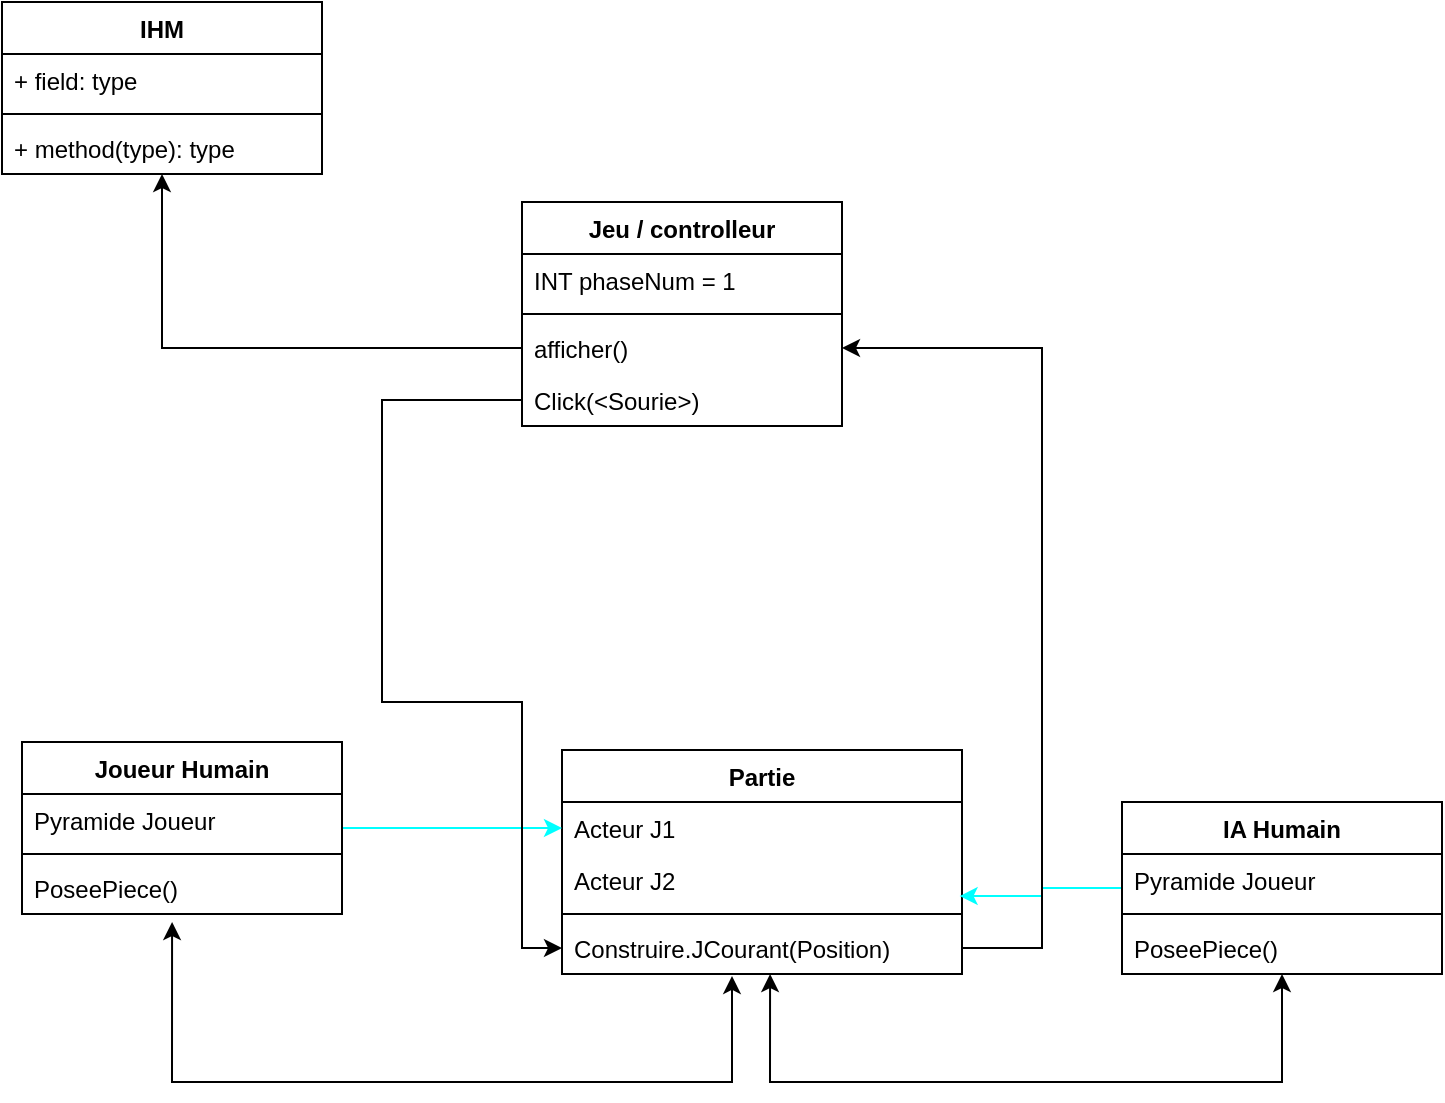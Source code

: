 <mxfile version="18.0.5" type="github">
  <diagram id="k4AWwD-BkaWZz8nH45wz" name="Page-1">
    <mxGraphModel dx="1662" dy="762" grid="1" gridSize="10" guides="1" tooltips="1" connect="1" arrows="1" fold="1" page="1" pageScale="1" pageWidth="827" pageHeight="1169" math="0" shadow="0">
      <root>
        <mxCell id="0" />
        <mxCell id="1" parent="0" />
        <mxCell id="-hXQ8v1JESoCHEj9EX4a-6" value="Partie" style="swimlane;fontStyle=1;align=center;verticalAlign=top;childLayout=stackLayout;horizontal=1;startSize=26;horizontalStack=0;resizeParent=1;resizeParentMax=0;resizeLast=0;collapsible=1;marginBottom=0;" parent="1" vertex="1">
          <mxGeometry x="310" y="424" width="200" height="112" as="geometry" />
        </mxCell>
        <mxCell id="-hXQ8v1JESoCHEj9EX4a-7" value="Acteur J1" style="text;strokeColor=none;fillColor=none;align=left;verticalAlign=top;spacingLeft=4;spacingRight=4;overflow=hidden;rotatable=0;points=[[0,0.5],[1,0.5]];portConstraint=eastwest;" parent="-hXQ8v1JESoCHEj9EX4a-6" vertex="1">
          <mxGeometry y="26" width="200" height="26" as="geometry" />
        </mxCell>
        <mxCell id="-hXQ8v1JESoCHEj9EX4a-10" value="Acteur J2" style="text;strokeColor=none;fillColor=none;align=left;verticalAlign=top;spacingLeft=4;spacingRight=4;overflow=hidden;rotatable=0;points=[[0,0.5],[1,0.5]];portConstraint=eastwest;" parent="-hXQ8v1JESoCHEj9EX4a-6" vertex="1">
          <mxGeometry y="52" width="200" height="26" as="geometry" />
        </mxCell>
        <mxCell id="-hXQ8v1JESoCHEj9EX4a-8" value="" style="line;strokeWidth=1;fillColor=none;align=left;verticalAlign=middle;spacingTop=-1;spacingLeft=3;spacingRight=3;rotatable=0;labelPosition=right;points=[];portConstraint=eastwest;" parent="-hXQ8v1JESoCHEj9EX4a-6" vertex="1">
          <mxGeometry y="78" width="200" height="8" as="geometry" />
        </mxCell>
        <mxCell id="-hXQ8v1JESoCHEj9EX4a-9" value="Construire.JCourant(Position)" style="text;strokeColor=none;fillColor=none;align=left;verticalAlign=top;spacingLeft=4;spacingRight=4;overflow=hidden;rotatable=0;points=[[0,0.5],[1,0.5]];portConstraint=eastwest;" parent="-hXQ8v1JESoCHEj9EX4a-6" vertex="1">
          <mxGeometry y="86" width="200" height="26" as="geometry" />
        </mxCell>
        <mxCell id="-hXQ8v1JESoCHEj9EX4a-11" value="IHM" style="swimlane;fontStyle=1;align=center;verticalAlign=top;childLayout=stackLayout;horizontal=1;startSize=26;horizontalStack=0;resizeParent=1;resizeParentMax=0;resizeLast=0;collapsible=1;marginBottom=0;" parent="1" vertex="1">
          <mxGeometry x="30" y="50" width="160" height="86" as="geometry" />
        </mxCell>
        <mxCell id="-hXQ8v1JESoCHEj9EX4a-12" value="+ field: type" style="text;strokeColor=none;fillColor=none;align=left;verticalAlign=top;spacingLeft=4;spacingRight=4;overflow=hidden;rotatable=0;points=[[0,0.5],[1,0.5]];portConstraint=eastwest;" parent="-hXQ8v1JESoCHEj9EX4a-11" vertex="1">
          <mxGeometry y="26" width="160" height="26" as="geometry" />
        </mxCell>
        <mxCell id="-hXQ8v1JESoCHEj9EX4a-13" value="" style="line;strokeWidth=1;fillColor=none;align=left;verticalAlign=middle;spacingTop=-1;spacingLeft=3;spacingRight=3;rotatable=0;labelPosition=right;points=[];portConstraint=eastwest;" parent="-hXQ8v1JESoCHEj9EX4a-11" vertex="1">
          <mxGeometry y="52" width="160" height="8" as="geometry" />
        </mxCell>
        <mxCell id="-hXQ8v1JESoCHEj9EX4a-14" value="+ method(type): type" style="text;strokeColor=none;fillColor=none;align=left;verticalAlign=top;spacingLeft=4;spacingRight=4;overflow=hidden;rotatable=0;points=[[0,0.5],[1,0.5]];portConstraint=eastwest;" parent="-hXQ8v1JESoCHEj9EX4a-11" vertex="1">
          <mxGeometry y="60" width="160" height="26" as="geometry" />
        </mxCell>
        <mxCell id="-hXQ8v1JESoCHEj9EX4a-19" style="edgeStyle=orthogonalEdgeStyle;rounded=0;orthogonalLoop=1;jettySize=auto;html=1;entryX=0;entryY=0.5;entryDx=0;entryDy=0;strokeColor=#00FFFF;" parent="1" source="-hXQ8v1JESoCHEj9EX4a-15" target="-hXQ8v1JESoCHEj9EX4a-7" edge="1">
          <mxGeometry relative="1" as="geometry">
            <Array as="points">
              <mxPoint x="210" y="463" />
              <mxPoint x="210" y="463" />
            </Array>
          </mxGeometry>
        </mxCell>
        <mxCell id="-hXQ8v1JESoCHEj9EX4a-15" value="Joueur Humain" style="swimlane;fontStyle=1;align=center;verticalAlign=top;childLayout=stackLayout;horizontal=1;startSize=26;horizontalStack=0;resizeParent=1;resizeParentMax=0;resizeLast=0;collapsible=1;marginBottom=0;" parent="1" vertex="1">
          <mxGeometry x="40" y="420" width="160" height="86" as="geometry" />
        </mxCell>
        <mxCell id="-hXQ8v1JESoCHEj9EX4a-16" value="Pyramide Joueur" style="text;strokeColor=none;fillColor=none;align=left;verticalAlign=top;spacingLeft=4;spacingRight=4;overflow=hidden;rotatable=0;points=[[0,0.5],[1,0.5]];portConstraint=eastwest;" parent="-hXQ8v1JESoCHEj9EX4a-15" vertex="1">
          <mxGeometry y="26" width="160" height="26" as="geometry" />
        </mxCell>
        <mxCell id="-hXQ8v1JESoCHEj9EX4a-17" value="" style="line;strokeWidth=1;fillColor=none;align=left;verticalAlign=middle;spacingTop=-1;spacingLeft=3;spacingRight=3;rotatable=0;labelPosition=right;points=[];portConstraint=eastwest;" parent="-hXQ8v1JESoCHEj9EX4a-15" vertex="1">
          <mxGeometry y="52" width="160" height="8" as="geometry" />
        </mxCell>
        <mxCell id="-hXQ8v1JESoCHEj9EX4a-18" value="PoseePiece()" style="text;strokeColor=none;fillColor=none;align=left;verticalAlign=top;spacingLeft=4;spacingRight=4;overflow=hidden;rotatable=0;points=[[0,0.5],[1,0.5]];portConstraint=eastwest;" parent="-hXQ8v1JESoCHEj9EX4a-15" vertex="1">
          <mxGeometry y="60" width="160" height="26" as="geometry" />
        </mxCell>
        <mxCell id="-hXQ8v1JESoCHEj9EX4a-24" style="edgeStyle=orthogonalEdgeStyle;rounded=0;orthogonalLoop=1;jettySize=auto;html=1;entryX=0.994;entryY=0.808;entryDx=0;entryDy=0;entryPerimeter=0;strokeColor=#00FFFF;" parent="1" source="-hXQ8v1JESoCHEj9EX4a-20" target="-hXQ8v1JESoCHEj9EX4a-10" edge="1">
          <mxGeometry relative="1" as="geometry" />
        </mxCell>
        <mxCell id="-hXQ8v1JESoCHEj9EX4a-20" value="IA Humain" style="swimlane;fontStyle=1;align=center;verticalAlign=top;childLayout=stackLayout;horizontal=1;startSize=26;horizontalStack=0;resizeParent=1;resizeParentMax=0;resizeLast=0;collapsible=1;marginBottom=0;" parent="1" vertex="1">
          <mxGeometry x="590" y="450" width="160" height="86" as="geometry" />
        </mxCell>
        <mxCell id="-hXQ8v1JESoCHEj9EX4a-21" value="Pyramide Joueur" style="text;strokeColor=none;fillColor=none;align=left;verticalAlign=top;spacingLeft=4;spacingRight=4;overflow=hidden;rotatable=0;points=[[0,0.5],[1,0.5]];portConstraint=eastwest;" parent="-hXQ8v1JESoCHEj9EX4a-20" vertex="1">
          <mxGeometry y="26" width="160" height="26" as="geometry" />
        </mxCell>
        <mxCell id="-hXQ8v1JESoCHEj9EX4a-22" value="" style="line;strokeWidth=1;fillColor=none;align=left;verticalAlign=middle;spacingTop=-1;spacingLeft=3;spacingRight=3;rotatable=0;labelPosition=right;points=[];portConstraint=eastwest;" parent="-hXQ8v1JESoCHEj9EX4a-20" vertex="1">
          <mxGeometry y="52" width="160" height="8" as="geometry" />
        </mxCell>
        <mxCell id="-hXQ8v1JESoCHEj9EX4a-23" value="PoseePiece()" style="text;strokeColor=none;fillColor=none;align=left;verticalAlign=top;spacingLeft=4;spacingRight=4;overflow=hidden;rotatable=0;points=[[0,0.5],[1,0.5]];portConstraint=eastwest;" parent="-hXQ8v1JESoCHEj9EX4a-20" vertex="1">
          <mxGeometry y="60" width="160" height="26" as="geometry" />
        </mxCell>
        <mxCell id="-hXQ8v1JESoCHEj9EX4a-25" value="Jeu / controlleur" style="swimlane;fontStyle=1;align=center;verticalAlign=top;childLayout=stackLayout;horizontal=1;startSize=26;horizontalStack=0;resizeParent=1;resizeParentMax=0;resizeLast=0;collapsible=1;marginBottom=0;" parent="1" vertex="1">
          <mxGeometry x="290" y="150" width="160" height="112" as="geometry" />
        </mxCell>
        <mxCell id="-hXQ8v1JESoCHEj9EX4a-26" value="INT phaseNum = 1" style="text;strokeColor=none;fillColor=none;align=left;verticalAlign=top;spacingLeft=4;spacingRight=4;overflow=hidden;rotatable=0;points=[[0,0.5],[1,0.5]];portConstraint=eastwest;" parent="-hXQ8v1JESoCHEj9EX4a-25" vertex="1">
          <mxGeometry y="26" width="160" height="26" as="geometry" />
        </mxCell>
        <mxCell id="-hXQ8v1JESoCHEj9EX4a-27" value="" style="line;strokeWidth=1;fillColor=none;align=left;verticalAlign=middle;spacingTop=-1;spacingLeft=3;spacingRight=3;rotatable=0;labelPosition=right;points=[];portConstraint=eastwest;" parent="-hXQ8v1JESoCHEj9EX4a-25" vertex="1">
          <mxGeometry y="52" width="160" height="8" as="geometry" />
        </mxCell>
        <mxCell id="-hXQ8v1JESoCHEj9EX4a-28" value="afficher()" style="text;strokeColor=none;fillColor=none;align=left;verticalAlign=top;spacingLeft=4;spacingRight=4;overflow=hidden;rotatable=0;points=[[0,0.5],[1,0.5]];portConstraint=eastwest;" parent="-hXQ8v1JESoCHEj9EX4a-25" vertex="1">
          <mxGeometry y="60" width="160" height="26" as="geometry" />
        </mxCell>
        <mxCell id="-hXQ8v1JESoCHEj9EX4a-30" value="Click(&lt;Sourie&gt;)" style="text;strokeColor=none;fillColor=none;align=left;verticalAlign=top;spacingLeft=4;spacingRight=4;overflow=hidden;rotatable=0;points=[[0,0.5],[1,0.5]];portConstraint=eastwest;" parent="-hXQ8v1JESoCHEj9EX4a-25" vertex="1">
          <mxGeometry y="86" width="160" height="26" as="geometry" />
        </mxCell>
        <mxCell id="-hXQ8v1JESoCHEj9EX4a-29" style="edgeStyle=orthogonalEdgeStyle;rounded=0;orthogonalLoop=1;jettySize=auto;html=1;" parent="1" source="-hXQ8v1JESoCHEj9EX4a-28" target="-hXQ8v1JESoCHEj9EX4a-11" edge="1">
          <mxGeometry relative="1" as="geometry" />
        </mxCell>
        <mxCell id="-hXQ8v1JESoCHEj9EX4a-31" style="edgeStyle=orthogonalEdgeStyle;rounded=0;orthogonalLoop=1;jettySize=auto;html=1;entryX=0;entryY=0.5;entryDx=0;entryDy=0;" parent="1" source="-hXQ8v1JESoCHEj9EX4a-30" target="-hXQ8v1JESoCHEj9EX4a-9" edge="1">
          <mxGeometry relative="1" as="geometry">
            <Array as="points">
              <mxPoint x="220" y="249" />
              <mxPoint x="220" y="400" />
              <mxPoint x="290" y="400" />
              <mxPoint x="290" y="523" />
            </Array>
          </mxGeometry>
        </mxCell>
        <mxCell id="-hXQ8v1JESoCHEj9EX4a-40" value="" style="endArrow=classic;startArrow=classic;html=1;rounded=0;strokeColor=#000000;exitX=0.469;exitY=1.154;exitDx=0;exitDy=0;exitPerimeter=0;entryX=0.425;entryY=1.038;entryDx=0;entryDy=0;entryPerimeter=0;" parent="1" source="-hXQ8v1JESoCHEj9EX4a-18" target="-hXQ8v1JESoCHEj9EX4a-9" edge="1">
          <mxGeometry width="50" height="50" relative="1" as="geometry">
            <mxPoint x="180" y="635" as="sourcePoint" />
            <mxPoint x="230" y="585" as="targetPoint" />
            <Array as="points">
              <mxPoint x="115" y="590" />
              <mxPoint x="395" y="590" />
            </Array>
          </mxGeometry>
        </mxCell>
        <mxCell id="-hXQ8v1JESoCHEj9EX4a-41" value="" style="endArrow=classic;startArrow=classic;html=1;rounded=0;strokeColor=#000000;exitX=0.469;exitY=1.154;exitDx=0;exitDy=0;exitPerimeter=0;" parent="1" target="-hXQ8v1JESoCHEj9EX4a-23" edge="1">
          <mxGeometry width="50" height="50" relative="1" as="geometry">
            <mxPoint x="414.04" y="536.004" as="sourcePoint" />
            <mxPoint x="694" y="562.988" as="targetPoint" />
            <Array as="points">
              <mxPoint x="414" y="590" />
              <mxPoint x="670" y="590" />
            </Array>
          </mxGeometry>
        </mxCell>
        <mxCell id="-hXQ8v1JESoCHEj9EX4a-42" style="edgeStyle=none;rounded=0;orthogonalLoop=1;jettySize=auto;html=1;entryX=1;entryY=0.5;entryDx=0;entryDy=0;strokeColor=#000000;exitX=1;exitY=0.5;exitDx=0;exitDy=0;" parent="1" source="-hXQ8v1JESoCHEj9EX4a-9" target="-hXQ8v1JESoCHEj9EX4a-28" edge="1">
          <mxGeometry relative="1" as="geometry">
            <Array as="points">
              <mxPoint x="550" y="523" />
              <mxPoint x="550" y="223" />
            </Array>
          </mxGeometry>
        </mxCell>
      </root>
    </mxGraphModel>
  </diagram>
</mxfile>
